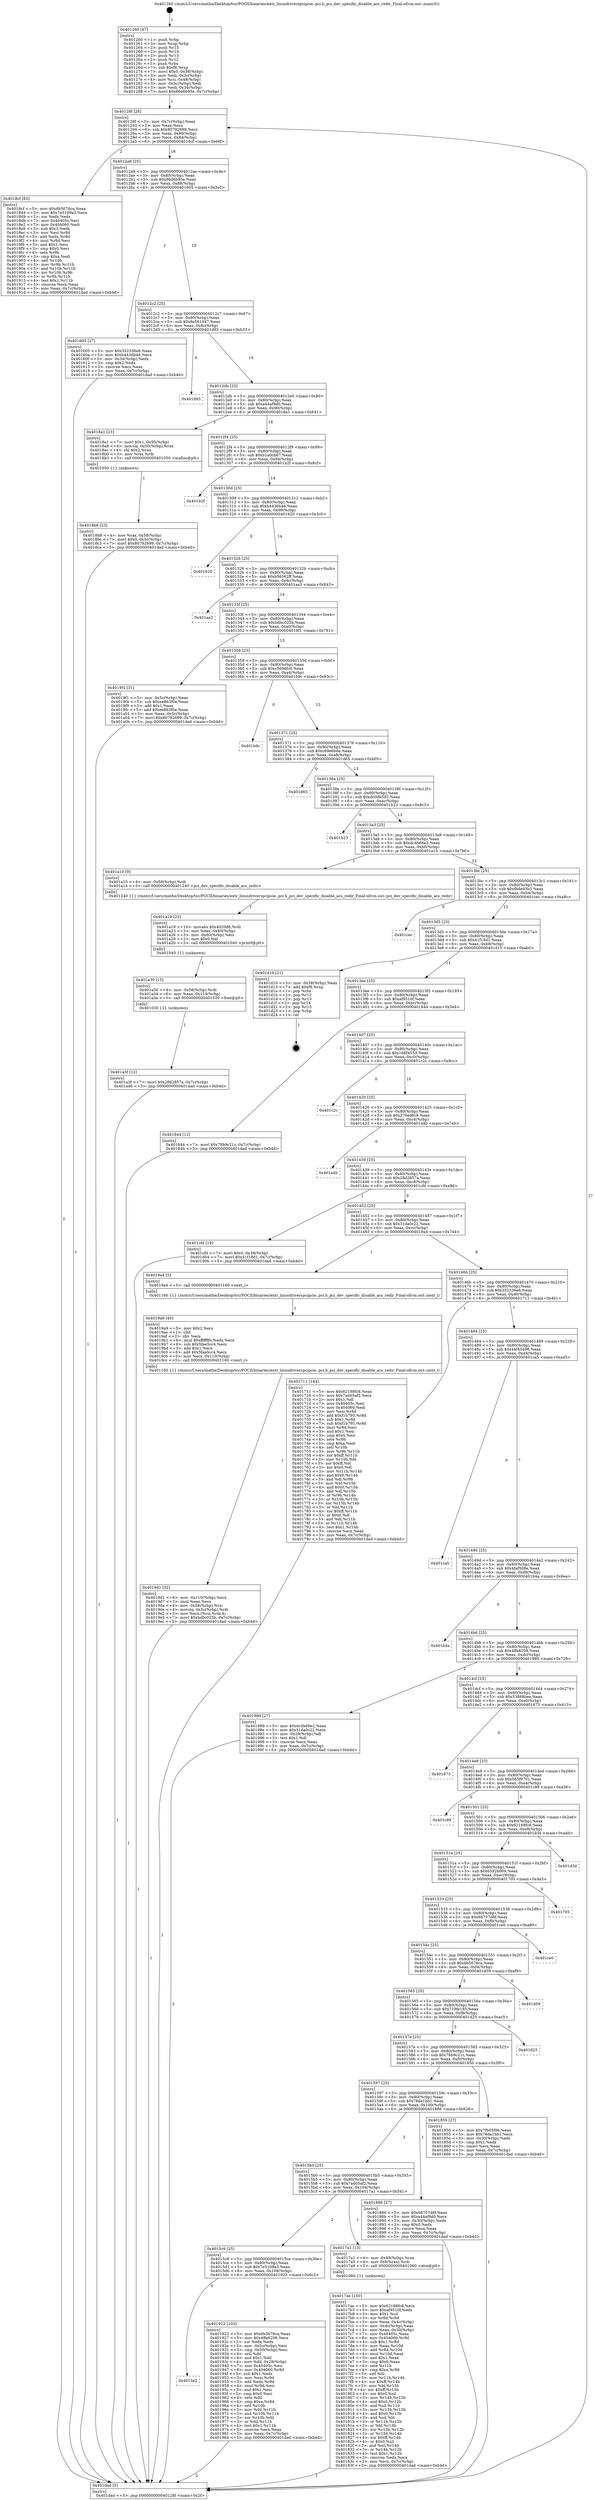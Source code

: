 digraph "0x401260" {
  label = "0x401260 (/mnt/c/Users/mathe/Desktop/tcc/POCII/binaries/extr_linuxdriverspcipcie..pci.h_pci_dev_specific_disable_acs_redir_Final-ollvm.out::main(0))"
  labelloc = "t"
  node[shape=record]

  Entry [label="",width=0.3,height=0.3,shape=circle,fillcolor=black,style=filled]
  "0x40128f" [label="{
     0x40128f [26]\l
     | [instrs]\l
     &nbsp;&nbsp;0x40128f \<+3\>: mov -0x7c(%rbp),%eax\l
     &nbsp;&nbsp;0x401292 \<+2\>: mov %eax,%ecx\l
     &nbsp;&nbsp;0x401294 \<+6\>: sub $0x80792699,%ecx\l
     &nbsp;&nbsp;0x40129a \<+3\>: mov %eax,-0x80(%rbp)\l
     &nbsp;&nbsp;0x40129d \<+6\>: mov %ecx,-0x84(%rbp)\l
     &nbsp;&nbsp;0x4012a3 \<+6\>: je 00000000004018cf \<main+0x66f\>\l
  }"]
  "0x4018cf" [label="{
     0x4018cf [83]\l
     | [instrs]\l
     &nbsp;&nbsp;0x4018cf \<+5\>: mov $0x6b5676ca,%eax\l
     &nbsp;&nbsp;0x4018d4 \<+5\>: mov $0x7e5109a3,%ecx\l
     &nbsp;&nbsp;0x4018d9 \<+2\>: xor %edx,%edx\l
     &nbsp;&nbsp;0x4018db \<+7\>: mov 0x40405c,%esi\l
     &nbsp;&nbsp;0x4018e2 \<+7\>: mov 0x404060,%edi\l
     &nbsp;&nbsp;0x4018e9 \<+3\>: sub $0x1,%edx\l
     &nbsp;&nbsp;0x4018ec \<+3\>: mov %esi,%r8d\l
     &nbsp;&nbsp;0x4018ef \<+3\>: add %edx,%r8d\l
     &nbsp;&nbsp;0x4018f2 \<+4\>: imul %r8d,%esi\l
     &nbsp;&nbsp;0x4018f6 \<+3\>: and $0x1,%esi\l
     &nbsp;&nbsp;0x4018f9 \<+3\>: cmp $0x0,%esi\l
     &nbsp;&nbsp;0x4018fc \<+4\>: sete %r9b\l
     &nbsp;&nbsp;0x401900 \<+3\>: cmp $0xa,%edi\l
     &nbsp;&nbsp;0x401903 \<+4\>: setl %r10b\l
     &nbsp;&nbsp;0x401907 \<+3\>: mov %r9b,%r11b\l
     &nbsp;&nbsp;0x40190a \<+3\>: and %r10b,%r11b\l
     &nbsp;&nbsp;0x40190d \<+3\>: xor %r10b,%r9b\l
     &nbsp;&nbsp;0x401910 \<+3\>: or %r9b,%r11b\l
     &nbsp;&nbsp;0x401913 \<+4\>: test $0x1,%r11b\l
     &nbsp;&nbsp;0x401917 \<+3\>: cmovne %ecx,%eax\l
     &nbsp;&nbsp;0x40191a \<+3\>: mov %eax,-0x7c(%rbp)\l
     &nbsp;&nbsp;0x40191d \<+5\>: jmp 0000000000401dad \<main+0xb4d\>\l
  }"]
  "0x4012a9" [label="{
     0x4012a9 [25]\l
     | [instrs]\l
     &nbsp;&nbsp;0x4012a9 \<+5\>: jmp 00000000004012ae \<main+0x4e\>\l
     &nbsp;&nbsp;0x4012ae \<+3\>: mov -0x80(%rbp),%eax\l
     &nbsp;&nbsp;0x4012b1 \<+5\>: sub $0x86d6b95e,%eax\l
     &nbsp;&nbsp;0x4012b6 \<+6\>: mov %eax,-0x88(%rbp)\l
     &nbsp;&nbsp;0x4012bc \<+6\>: je 0000000000401605 \<main+0x3a5\>\l
  }"]
  Exit [label="",width=0.3,height=0.3,shape=circle,fillcolor=black,style=filled,peripheries=2]
  "0x401605" [label="{
     0x401605 [27]\l
     | [instrs]\l
     &nbsp;&nbsp;0x401605 \<+5\>: mov $0x352336e8,%eax\l
     &nbsp;&nbsp;0x40160a \<+5\>: mov $0xb4436b46,%ecx\l
     &nbsp;&nbsp;0x40160f \<+3\>: mov -0x34(%rbp),%edx\l
     &nbsp;&nbsp;0x401612 \<+3\>: cmp $0x2,%edx\l
     &nbsp;&nbsp;0x401615 \<+3\>: cmovne %ecx,%eax\l
     &nbsp;&nbsp;0x401618 \<+3\>: mov %eax,-0x7c(%rbp)\l
     &nbsp;&nbsp;0x40161b \<+5\>: jmp 0000000000401dad \<main+0xb4d\>\l
  }"]
  "0x4012c2" [label="{
     0x4012c2 [25]\l
     | [instrs]\l
     &nbsp;&nbsp;0x4012c2 \<+5\>: jmp 00000000004012c7 \<main+0x67\>\l
     &nbsp;&nbsp;0x4012c7 \<+3\>: mov -0x80(%rbp),%eax\l
     &nbsp;&nbsp;0x4012ca \<+5\>: sub $0x9a561047,%eax\l
     &nbsp;&nbsp;0x4012cf \<+6\>: mov %eax,-0x8c(%rbp)\l
     &nbsp;&nbsp;0x4012d5 \<+6\>: je 0000000000401d93 \<main+0xb33\>\l
  }"]
  "0x401dad" [label="{
     0x401dad [5]\l
     | [instrs]\l
     &nbsp;&nbsp;0x401dad \<+5\>: jmp 000000000040128f \<main+0x2f\>\l
  }"]
  "0x401260" [label="{
     0x401260 [47]\l
     | [instrs]\l
     &nbsp;&nbsp;0x401260 \<+1\>: push %rbp\l
     &nbsp;&nbsp;0x401261 \<+3\>: mov %rsp,%rbp\l
     &nbsp;&nbsp;0x401264 \<+2\>: push %r15\l
     &nbsp;&nbsp;0x401266 \<+2\>: push %r14\l
     &nbsp;&nbsp;0x401268 \<+2\>: push %r13\l
     &nbsp;&nbsp;0x40126a \<+2\>: push %r12\l
     &nbsp;&nbsp;0x40126c \<+1\>: push %rbx\l
     &nbsp;&nbsp;0x40126d \<+7\>: sub $0xf8,%rsp\l
     &nbsp;&nbsp;0x401274 \<+7\>: movl $0x0,-0x38(%rbp)\l
     &nbsp;&nbsp;0x40127b \<+3\>: mov %edi,-0x3c(%rbp)\l
     &nbsp;&nbsp;0x40127e \<+4\>: mov %rsi,-0x48(%rbp)\l
     &nbsp;&nbsp;0x401282 \<+3\>: mov -0x3c(%rbp),%edi\l
     &nbsp;&nbsp;0x401285 \<+3\>: mov %edi,-0x34(%rbp)\l
     &nbsp;&nbsp;0x401288 \<+7\>: movl $0x86d6b95e,-0x7c(%rbp)\l
  }"]
  "0x401a3f" [label="{
     0x401a3f [12]\l
     | [instrs]\l
     &nbsp;&nbsp;0x401a3f \<+7\>: movl $0x28d2857a,-0x7c(%rbp)\l
     &nbsp;&nbsp;0x401a46 \<+5\>: jmp 0000000000401dad \<main+0xb4d\>\l
  }"]
  "0x401d93" [label="{
     0x401d93\l
  }", style=dashed]
  "0x4012db" [label="{
     0x4012db [25]\l
     | [instrs]\l
     &nbsp;&nbsp;0x4012db \<+5\>: jmp 00000000004012e0 \<main+0x80\>\l
     &nbsp;&nbsp;0x4012e0 \<+3\>: mov -0x80(%rbp),%eax\l
     &nbsp;&nbsp;0x4012e3 \<+5\>: sub $0xa44af9d0,%eax\l
     &nbsp;&nbsp;0x4012e8 \<+6\>: mov %eax,-0x90(%rbp)\l
     &nbsp;&nbsp;0x4012ee \<+6\>: je 00000000004018a1 \<main+0x641\>\l
  }"]
  "0x401a30" [label="{
     0x401a30 [15]\l
     | [instrs]\l
     &nbsp;&nbsp;0x401a30 \<+4\>: mov -0x58(%rbp),%rdi\l
     &nbsp;&nbsp;0x401a34 \<+6\>: mov %eax,-0x114(%rbp)\l
     &nbsp;&nbsp;0x401a3a \<+5\>: call 0000000000401030 \<free@plt\>\l
     | [calls]\l
     &nbsp;&nbsp;0x401030 \{1\} (unknown)\l
  }"]
  "0x4018a1" [label="{
     0x4018a1 [23]\l
     | [instrs]\l
     &nbsp;&nbsp;0x4018a1 \<+7\>: movl $0x1,-0x50(%rbp)\l
     &nbsp;&nbsp;0x4018a8 \<+4\>: movslq -0x50(%rbp),%rax\l
     &nbsp;&nbsp;0x4018ac \<+4\>: shl $0x2,%rax\l
     &nbsp;&nbsp;0x4018b0 \<+3\>: mov %rax,%rdi\l
     &nbsp;&nbsp;0x4018b3 \<+5\>: call 0000000000401050 \<malloc@plt\>\l
     | [calls]\l
     &nbsp;&nbsp;0x401050 \{1\} (unknown)\l
  }"]
  "0x4012f4" [label="{
     0x4012f4 [25]\l
     | [instrs]\l
     &nbsp;&nbsp;0x4012f4 \<+5\>: jmp 00000000004012f9 \<main+0x99\>\l
     &nbsp;&nbsp;0x4012f9 \<+3\>: mov -0x80(%rbp),%eax\l
     &nbsp;&nbsp;0x4012fc \<+5\>: sub $0xb1a0cb67,%eax\l
     &nbsp;&nbsp;0x401301 \<+6\>: mov %eax,-0x94(%rbp)\l
     &nbsp;&nbsp;0x401307 \<+6\>: je 0000000000401b2f \<main+0x8cf\>\l
  }"]
  "0x401a19" [label="{
     0x401a19 [23]\l
     | [instrs]\l
     &nbsp;&nbsp;0x401a19 \<+10\>: movabs $0x4020d6,%rdi\l
     &nbsp;&nbsp;0x401a23 \<+3\>: mov %eax,-0x60(%rbp)\l
     &nbsp;&nbsp;0x401a26 \<+3\>: mov -0x60(%rbp),%esi\l
     &nbsp;&nbsp;0x401a29 \<+2\>: mov $0x0,%al\l
     &nbsp;&nbsp;0x401a2b \<+5\>: call 0000000000401040 \<printf@plt\>\l
     | [calls]\l
     &nbsp;&nbsp;0x401040 \{1\} (unknown)\l
  }"]
  "0x401b2f" [label="{
     0x401b2f\l
  }", style=dashed]
  "0x40130d" [label="{
     0x40130d [25]\l
     | [instrs]\l
     &nbsp;&nbsp;0x40130d \<+5\>: jmp 0000000000401312 \<main+0xb2\>\l
     &nbsp;&nbsp;0x401312 \<+3\>: mov -0x80(%rbp),%eax\l
     &nbsp;&nbsp;0x401315 \<+5\>: sub $0xb4436b46,%eax\l
     &nbsp;&nbsp;0x40131a \<+6\>: mov %eax,-0x98(%rbp)\l
     &nbsp;&nbsp;0x401320 \<+6\>: je 0000000000401620 \<main+0x3c0\>\l
  }"]
  "0x4019d1" [label="{
     0x4019d1 [32]\l
     | [instrs]\l
     &nbsp;&nbsp;0x4019d1 \<+6\>: mov -0x110(%rbp),%ecx\l
     &nbsp;&nbsp;0x4019d7 \<+3\>: imul %eax,%ecx\l
     &nbsp;&nbsp;0x4019da \<+4\>: mov -0x58(%rbp),%rsi\l
     &nbsp;&nbsp;0x4019de \<+4\>: movslq -0x5c(%rbp),%rdi\l
     &nbsp;&nbsp;0x4019e2 \<+3\>: mov %ecx,(%rsi,%rdi,4)\l
     &nbsp;&nbsp;0x4019e5 \<+7\>: movl $0xbdbc025b,-0x7c(%rbp)\l
     &nbsp;&nbsp;0x4019ec \<+5\>: jmp 0000000000401dad \<main+0xb4d\>\l
  }"]
  "0x401620" [label="{
     0x401620\l
  }", style=dashed]
  "0x401326" [label="{
     0x401326 [25]\l
     | [instrs]\l
     &nbsp;&nbsp;0x401326 \<+5\>: jmp 000000000040132b \<main+0xcb\>\l
     &nbsp;&nbsp;0x40132b \<+3\>: mov -0x80(%rbp),%eax\l
     &nbsp;&nbsp;0x40132e \<+5\>: sub $0xb56562ff,%eax\l
     &nbsp;&nbsp;0x401333 \<+6\>: mov %eax,-0x9c(%rbp)\l
     &nbsp;&nbsp;0x401339 \<+6\>: je 0000000000401aa3 \<main+0x843\>\l
  }"]
  "0x4019a9" [label="{
     0x4019a9 [40]\l
     | [instrs]\l
     &nbsp;&nbsp;0x4019a9 \<+5\>: mov $0x2,%ecx\l
     &nbsp;&nbsp;0x4019ae \<+1\>: cltd\l
     &nbsp;&nbsp;0x4019af \<+2\>: idiv %ecx\l
     &nbsp;&nbsp;0x4019b1 \<+6\>: imul $0xfffffffe,%edx,%ecx\l
     &nbsp;&nbsp;0x4019b7 \<+6\>: sub $0x5fae5cc4,%ecx\l
     &nbsp;&nbsp;0x4019bd \<+3\>: add $0x1,%ecx\l
     &nbsp;&nbsp;0x4019c0 \<+6\>: add $0x5fae5cc4,%ecx\l
     &nbsp;&nbsp;0x4019c6 \<+6\>: mov %ecx,-0x110(%rbp)\l
     &nbsp;&nbsp;0x4019cc \<+5\>: call 0000000000401160 \<next_i\>\l
     | [calls]\l
     &nbsp;&nbsp;0x401160 \{1\} (/mnt/c/Users/mathe/Desktop/tcc/POCII/binaries/extr_linuxdriverspcipcie..pci.h_pci_dev_specific_disable_acs_redir_Final-ollvm.out::next_i)\l
  }"]
  "0x401aa3" [label="{
     0x401aa3\l
  }", style=dashed]
  "0x40133f" [label="{
     0x40133f [25]\l
     | [instrs]\l
     &nbsp;&nbsp;0x40133f \<+5\>: jmp 0000000000401344 \<main+0xe4\>\l
     &nbsp;&nbsp;0x401344 \<+3\>: mov -0x80(%rbp),%eax\l
     &nbsp;&nbsp;0x401347 \<+5\>: sub $0xbdbc025b,%eax\l
     &nbsp;&nbsp;0x40134c \<+6\>: mov %eax,-0xa0(%rbp)\l
     &nbsp;&nbsp;0x401352 \<+6\>: je 00000000004019f1 \<main+0x791\>\l
  }"]
  "0x4015e2" [label="{
     0x4015e2\l
  }", style=dashed]
  "0x4019f1" [label="{
     0x4019f1 [31]\l
     | [instrs]\l
     &nbsp;&nbsp;0x4019f1 \<+3\>: mov -0x5c(%rbp),%eax\l
     &nbsp;&nbsp;0x4019f4 \<+5\>: sub $0xee863f0e,%eax\l
     &nbsp;&nbsp;0x4019f9 \<+3\>: add $0x1,%eax\l
     &nbsp;&nbsp;0x4019fc \<+5\>: add $0xee863f0e,%eax\l
     &nbsp;&nbsp;0x401a01 \<+3\>: mov %eax,-0x5c(%rbp)\l
     &nbsp;&nbsp;0x401a04 \<+7\>: movl $0x80792699,-0x7c(%rbp)\l
     &nbsp;&nbsp;0x401a0b \<+5\>: jmp 0000000000401dad \<main+0xb4d\>\l
  }"]
  "0x401358" [label="{
     0x401358 [25]\l
     | [instrs]\l
     &nbsp;&nbsp;0x401358 \<+5\>: jmp 000000000040135d \<main+0xfd\>\l
     &nbsp;&nbsp;0x40135d \<+3\>: mov -0x80(%rbp),%eax\l
     &nbsp;&nbsp;0x401360 \<+5\>: sub $0xc5698fc0,%eax\l
     &nbsp;&nbsp;0x401365 \<+6\>: mov %eax,-0xa4(%rbp)\l
     &nbsp;&nbsp;0x40136b \<+6\>: je 0000000000401b9c \<main+0x93c\>\l
  }"]
  "0x401922" [label="{
     0x401922 [103]\l
     | [instrs]\l
     &nbsp;&nbsp;0x401922 \<+5\>: mov $0x6b5676ca,%eax\l
     &nbsp;&nbsp;0x401927 \<+5\>: mov $0x4ffa6208,%ecx\l
     &nbsp;&nbsp;0x40192c \<+2\>: xor %edx,%edx\l
     &nbsp;&nbsp;0x40192e \<+3\>: mov -0x5c(%rbp),%esi\l
     &nbsp;&nbsp;0x401931 \<+3\>: cmp -0x50(%rbp),%esi\l
     &nbsp;&nbsp;0x401934 \<+4\>: setl %dil\l
     &nbsp;&nbsp;0x401938 \<+4\>: and $0x1,%dil\l
     &nbsp;&nbsp;0x40193c \<+4\>: mov %dil,-0x29(%rbp)\l
     &nbsp;&nbsp;0x401940 \<+7\>: mov 0x40405c,%esi\l
     &nbsp;&nbsp;0x401947 \<+8\>: mov 0x404060,%r8d\l
     &nbsp;&nbsp;0x40194f \<+3\>: sub $0x1,%edx\l
     &nbsp;&nbsp;0x401952 \<+3\>: mov %esi,%r9d\l
     &nbsp;&nbsp;0x401955 \<+3\>: add %edx,%r9d\l
     &nbsp;&nbsp;0x401958 \<+4\>: imul %r9d,%esi\l
     &nbsp;&nbsp;0x40195c \<+3\>: and $0x1,%esi\l
     &nbsp;&nbsp;0x40195f \<+3\>: cmp $0x0,%esi\l
     &nbsp;&nbsp;0x401962 \<+4\>: sete %dil\l
     &nbsp;&nbsp;0x401966 \<+4\>: cmp $0xa,%r8d\l
     &nbsp;&nbsp;0x40196a \<+4\>: setl %r10b\l
     &nbsp;&nbsp;0x40196e \<+3\>: mov %dil,%r11b\l
     &nbsp;&nbsp;0x401971 \<+3\>: and %r10b,%r11b\l
     &nbsp;&nbsp;0x401974 \<+3\>: xor %r10b,%dil\l
     &nbsp;&nbsp;0x401977 \<+3\>: or %dil,%r11b\l
     &nbsp;&nbsp;0x40197a \<+4\>: test $0x1,%r11b\l
     &nbsp;&nbsp;0x40197e \<+3\>: cmovne %ecx,%eax\l
     &nbsp;&nbsp;0x401981 \<+3\>: mov %eax,-0x7c(%rbp)\l
     &nbsp;&nbsp;0x401984 \<+5\>: jmp 0000000000401dad \<main+0xb4d\>\l
  }"]
  "0x401b9c" [label="{
     0x401b9c\l
  }", style=dashed]
  "0x401371" [label="{
     0x401371 [25]\l
     | [instrs]\l
     &nbsp;&nbsp;0x401371 \<+5\>: jmp 0000000000401376 \<main+0x116\>\l
     &nbsp;&nbsp;0x401376 \<+3\>: mov -0x80(%rbp),%eax\l
     &nbsp;&nbsp;0x401379 \<+5\>: sub $0xc69e6bde,%eax\l
     &nbsp;&nbsp;0x40137e \<+6\>: mov %eax,-0xa8(%rbp)\l
     &nbsp;&nbsp;0x401384 \<+6\>: je 0000000000401d65 \<main+0xb05\>\l
  }"]
  "0x4018b8" [label="{
     0x4018b8 [23]\l
     | [instrs]\l
     &nbsp;&nbsp;0x4018b8 \<+4\>: mov %rax,-0x58(%rbp)\l
     &nbsp;&nbsp;0x4018bc \<+7\>: movl $0x0,-0x5c(%rbp)\l
     &nbsp;&nbsp;0x4018c3 \<+7\>: movl $0x80792699,-0x7c(%rbp)\l
     &nbsp;&nbsp;0x4018ca \<+5\>: jmp 0000000000401dad \<main+0xb4d\>\l
  }"]
  "0x401d65" [label="{
     0x401d65\l
  }", style=dashed]
  "0x40138a" [label="{
     0x40138a [25]\l
     | [instrs]\l
     &nbsp;&nbsp;0x40138a \<+5\>: jmp 000000000040138f \<main+0x12f\>\l
     &nbsp;&nbsp;0x40138f \<+3\>: mov -0x80(%rbp),%eax\l
     &nbsp;&nbsp;0x401392 \<+5\>: sub $0xdc0db582,%eax\l
     &nbsp;&nbsp;0x401397 \<+6\>: mov %eax,-0xac(%rbp)\l
     &nbsp;&nbsp;0x40139d \<+6\>: je 0000000000401b23 \<main+0x8c3\>\l
  }"]
  "0x4017ae" [label="{
     0x4017ae [150]\l
     | [instrs]\l
     &nbsp;&nbsp;0x4017ae \<+5\>: mov $0x62188fc8,%ecx\l
     &nbsp;&nbsp;0x4017b3 \<+5\>: mov $0xaf9510f,%edx\l
     &nbsp;&nbsp;0x4017b8 \<+3\>: mov $0x1,%sil\l
     &nbsp;&nbsp;0x4017bb \<+3\>: xor %r8d,%r8d\l
     &nbsp;&nbsp;0x4017be \<+3\>: mov %eax,-0x4c(%rbp)\l
     &nbsp;&nbsp;0x4017c1 \<+3\>: mov -0x4c(%rbp),%eax\l
     &nbsp;&nbsp;0x4017c4 \<+3\>: mov %eax,-0x30(%rbp)\l
     &nbsp;&nbsp;0x4017c7 \<+7\>: mov 0x40405c,%eax\l
     &nbsp;&nbsp;0x4017ce \<+8\>: mov 0x404060,%r9d\l
     &nbsp;&nbsp;0x4017d6 \<+4\>: sub $0x1,%r8d\l
     &nbsp;&nbsp;0x4017da \<+3\>: mov %eax,%r10d\l
     &nbsp;&nbsp;0x4017dd \<+3\>: add %r8d,%r10d\l
     &nbsp;&nbsp;0x4017e0 \<+4\>: imul %r10d,%eax\l
     &nbsp;&nbsp;0x4017e4 \<+3\>: and $0x1,%eax\l
     &nbsp;&nbsp;0x4017e7 \<+3\>: cmp $0x0,%eax\l
     &nbsp;&nbsp;0x4017ea \<+4\>: sete %r11b\l
     &nbsp;&nbsp;0x4017ee \<+4\>: cmp $0xa,%r9d\l
     &nbsp;&nbsp;0x4017f2 \<+3\>: setl %bl\l
     &nbsp;&nbsp;0x4017f5 \<+3\>: mov %r11b,%r14b\l
     &nbsp;&nbsp;0x4017f8 \<+4\>: xor $0xff,%r14b\l
     &nbsp;&nbsp;0x4017fc \<+3\>: mov %bl,%r15b\l
     &nbsp;&nbsp;0x4017ff \<+4\>: xor $0xff,%r15b\l
     &nbsp;&nbsp;0x401803 \<+4\>: xor $0x0,%sil\l
     &nbsp;&nbsp;0x401807 \<+3\>: mov %r14b,%r12b\l
     &nbsp;&nbsp;0x40180a \<+4\>: and $0x0,%r12b\l
     &nbsp;&nbsp;0x40180e \<+3\>: and %sil,%r11b\l
     &nbsp;&nbsp;0x401811 \<+3\>: mov %r15b,%r13b\l
     &nbsp;&nbsp;0x401814 \<+4\>: and $0x0,%r13b\l
     &nbsp;&nbsp;0x401818 \<+3\>: and %sil,%bl\l
     &nbsp;&nbsp;0x40181b \<+3\>: or %r11b,%r12b\l
     &nbsp;&nbsp;0x40181e \<+3\>: or %bl,%r13b\l
     &nbsp;&nbsp;0x401821 \<+3\>: xor %r13b,%r12b\l
     &nbsp;&nbsp;0x401824 \<+3\>: or %r15b,%r14b\l
     &nbsp;&nbsp;0x401827 \<+4\>: xor $0xff,%r14b\l
     &nbsp;&nbsp;0x40182b \<+4\>: or $0x0,%sil\l
     &nbsp;&nbsp;0x40182f \<+3\>: and %sil,%r14b\l
     &nbsp;&nbsp;0x401832 \<+3\>: or %r14b,%r12b\l
     &nbsp;&nbsp;0x401835 \<+4\>: test $0x1,%r12b\l
     &nbsp;&nbsp;0x401839 \<+3\>: cmovne %edx,%ecx\l
     &nbsp;&nbsp;0x40183c \<+3\>: mov %ecx,-0x7c(%rbp)\l
     &nbsp;&nbsp;0x40183f \<+5\>: jmp 0000000000401dad \<main+0xb4d\>\l
  }"]
  "0x401b23" [label="{
     0x401b23\l
  }", style=dashed]
  "0x4013a3" [label="{
     0x4013a3 [25]\l
     | [instrs]\l
     &nbsp;&nbsp;0x4013a3 \<+5\>: jmp 00000000004013a8 \<main+0x148\>\l
     &nbsp;&nbsp;0x4013a8 \<+3\>: mov -0x80(%rbp),%eax\l
     &nbsp;&nbsp;0x4013ab \<+5\>: sub $0xdc4b66e2,%eax\l
     &nbsp;&nbsp;0x4013b0 \<+6\>: mov %eax,-0xb0(%rbp)\l
     &nbsp;&nbsp;0x4013b6 \<+6\>: je 0000000000401a10 \<main+0x7b0\>\l
  }"]
  "0x4015c9" [label="{
     0x4015c9 [25]\l
     | [instrs]\l
     &nbsp;&nbsp;0x4015c9 \<+5\>: jmp 00000000004015ce \<main+0x36e\>\l
     &nbsp;&nbsp;0x4015ce \<+3\>: mov -0x80(%rbp),%eax\l
     &nbsp;&nbsp;0x4015d1 \<+5\>: sub $0x7e5109a3,%eax\l
     &nbsp;&nbsp;0x4015d6 \<+6\>: mov %eax,-0x108(%rbp)\l
     &nbsp;&nbsp;0x4015dc \<+6\>: je 0000000000401922 \<main+0x6c2\>\l
  }"]
  "0x401a10" [label="{
     0x401a10 [9]\l
     | [instrs]\l
     &nbsp;&nbsp;0x401a10 \<+4\>: mov -0x58(%rbp),%rdi\l
     &nbsp;&nbsp;0x401a14 \<+5\>: call 0000000000401240 \<pci_dev_specific_disable_acs_redir\>\l
     | [calls]\l
     &nbsp;&nbsp;0x401240 \{1\} (/mnt/c/Users/mathe/Desktop/tcc/POCII/binaries/extr_linuxdriverspcipcie..pci.h_pci_dev_specific_disable_acs_redir_Final-ollvm.out::pci_dev_specific_disable_acs_redir)\l
  }"]
  "0x4013bc" [label="{
     0x4013bc [25]\l
     | [instrs]\l
     &nbsp;&nbsp;0x4013bc \<+5\>: jmp 00000000004013c1 \<main+0x161\>\l
     &nbsp;&nbsp;0x4013c1 \<+3\>: mov -0x80(%rbp),%eax\l
     &nbsp;&nbsp;0x4013c4 \<+5\>: sub $0xfbde93b3,%eax\l
     &nbsp;&nbsp;0x4013c9 \<+6\>: mov %eax,-0xb4(%rbp)\l
     &nbsp;&nbsp;0x4013cf \<+6\>: je 0000000000401cec \<main+0xa8c\>\l
  }"]
  "0x4017a1" [label="{
     0x4017a1 [13]\l
     | [instrs]\l
     &nbsp;&nbsp;0x4017a1 \<+4\>: mov -0x48(%rbp),%rax\l
     &nbsp;&nbsp;0x4017a5 \<+4\>: mov 0x8(%rax),%rdi\l
     &nbsp;&nbsp;0x4017a9 \<+5\>: call 0000000000401060 \<atoi@plt\>\l
     | [calls]\l
     &nbsp;&nbsp;0x401060 \{1\} (unknown)\l
  }"]
  "0x401cec" [label="{
     0x401cec\l
  }", style=dashed]
  "0x4013d5" [label="{
     0x4013d5 [25]\l
     | [instrs]\l
     &nbsp;&nbsp;0x4013d5 \<+5\>: jmp 00000000004013da \<main+0x17a\>\l
     &nbsp;&nbsp;0x4013da \<+3\>: mov -0x80(%rbp),%eax\l
     &nbsp;&nbsp;0x4013dd \<+5\>: sub $0x41f18d1,%eax\l
     &nbsp;&nbsp;0x4013e2 \<+6\>: mov %eax,-0xb8(%rbp)\l
     &nbsp;&nbsp;0x4013e8 \<+6\>: je 0000000000401d10 \<main+0xab0\>\l
  }"]
  "0x4015b0" [label="{
     0x4015b0 [25]\l
     | [instrs]\l
     &nbsp;&nbsp;0x4015b0 \<+5\>: jmp 00000000004015b5 \<main+0x355\>\l
     &nbsp;&nbsp;0x4015b5 \<+3\>: mov -0x80(%rbp),%eax\l
     &nbsp;&nbsp;0x4015b8 \<+5\>: sub $0x7ad05af2,%eax\l
     &nbsp;&nbsp;0x4015bd \<+6\>: mov %eax,-0x104(%rbp)\l
     &nbsp;&nbsp;0x4015c3 \<+6\>: je 00000000004017a1 \<main+0x541\>\l
  }"]
  "0x401d10" [label="{
     0x401d10 [21]\l
     | [instrs]\l
     &nbsp;&nbsp;0x401d10 \<+3\>: mov -0x38(%rbp),%eax\l
     &nbsp;&nbsp;0x401d13 \<+7\>: add $0xf8,%rsp\l
     &nbsp;&nbsp;0x401d1a \<+1\>: pop %rbx\l
     &nbsp;&nbsp;0x401d1b \<+2\>: pop %r12\l
     &nbsp;&nbsp;0x401d1d \<+2\>: pop %r13\l
     &nbsp;&nbsp;0x401d1f \<+2\>: pop %r14\l
     &nbsp;&nbsp;0x401d21 \<+2\>: pop %r15\l
     &nbsp;&nbsp;0x401d23 \<+1\>: pop %rbp\l
     &nbsp;&nbsp;0x401d24 \<+1\>: ret\l
  }"]
  "0x4013ee" [label="{
     0x4013ee [25]\l
     | [instrs]\l
     &nbsp;&nbsp;0x4013ee \<+5\>: jmp 00000000004013f3 \<main+0x193\>\l
     &nbsp;&nbsp;0x4013f3 \<+3\>: mov -0x80(%rbp),%eax\l
     &nbsp;&nbsp;0x4013f6 \<+5\>: sub $0xaf9510f,%eax\l
     &nbsp;&nbsp;0x4013fb \<+6\>: mov %eax,-0xbc(%rbp)\l
     &nbsp;&nbsp;0x401401 \<+6\>: je 0000000000401844 \<main+0x5e4\>\l
  }"]
  "0x401886" [label="{
     0x401886 [27]\l
     | [instrs]\l
     &nbsp;&nbsp;0x401886 \<+5\>: mov $0x68707d8f,%eax\l
     &nbsp;&nbsp;0x40188b \<+5\>: mov $0xa44af9d0,%ecx\l
     &nbsp;&nbsp;0x401890 \<+3\>: mov -0x30(%rbp),%edx\l
     &nbsp;&nbsp;0x401893 \<+3\>: cmp $0x0,%edx\l
     &nbsp;&nbsp;0x401896 \<+3\>: cmove %ecx,%eax\l
     &nbsp;&nbsp;0x401899 \<+3\>: mov %eax,-0x7c(%rbp)\l
     &nbsp;&nbsp;0x40189c \<+5\>: jmp 0000000000401dad \<main+0xb4d\>\l
  }"]
  "0x401844" [label="{
     0x401844 [12]\l
     | [instrs]\l
     &nbsp;&nbsp;0x401844 \<+7\>: movl $0x78b9c21c,-0x7c(%rbp)\l
     &nbsp;&nbsp;0x40184b \<+5\>: jmp 0000000000401dad \<main+0xb4d\>\l
  }"]
  "0x401407" [label="{
     0x401407 [25]\l
     | [instrs]\l
     &nbsp;&nbsp;0x401407 \<+5\>: jmp 000000000040140c \<main+0x1ac\>\l
     &nbsp;&nbsp;0x40140c \<+3\>: mov -0x80(%rbp),%eax\l
     &nbsp;&nbsp;0x40140f \<+5\>: sub $0x166f4553,%eax\l
     &nbsp;&nbsp;0x401414 \<+6\>: mov %eax,-0xc0(%rbp)\l
     &nbsp;&nbsp;0x40141a \<+6\>: je 0000000000401c2c \<main+0x9cc\>\l
  }"]
  "0x401597" [label="{
     0x401597 [25]\l
     | [instrs]\l
     &nbsp;&nbsp;0x401597 \<+5\>: jmp 000000000040159c \<main+0x33c\>\l
     &nbsp;&nbsp;0x40159c \<+3\>: mov -0x80(%rbp),%eax\l
     &nbsp;&nbsp;0x40159f \<+5\>: sub $0x78da1bb1,%eax\l
     &nbsp;&nbsp;0x4015a4 \<+6\>: mov %eax,-0x100(%rbp)\l
     &nbsp;&nbsp;0x4015aa \<+6\>: je 0000000000401886 \<main+0x626\>\l
  }"]
  "0x401c2c" [label="{
     0x401c2c\l
  }", style=dashed]
  "0x401420" [label="{
     0x401420 [25]\l
     | [instrs]\l
     &nbsp;&nbsp;0x401420 \<+5\>: jmp 0000000000401425 \<main+0x1c5\>\l
     &nbsp;&nbsp;0x401425 \<+3\>: mov -0x80(%rbp),%eax\l
     &nbsp;&nbsp;0x401428 \<+5\>: sub $0x276ed6c9,%eax\l
     &nbsp;&nbsp;0x40142d \<+6\>: mov %eax,-0xc4(%rbp)\l
     &nbsp;&nbsp;0x401433 \<+6\>: je 0000000000401a4b \<main+0x7eb\>\l
  }"]
  "0x401850" [label="{
     0x401850 [27]\l
     | [instrs]\l
     &nbsp;&nbsp;0x401850 \<+5\>: mov $0x7fb05f96,%eax\l
     &nbsp;&nbsp;0x401855 \<+5\>: mov $0x78da1bb1,%ecx\l
     &nbsp;&nbsp;0x40185a \<+3\>: mov -0x30(%rbp),%edx\l
     &nbsp;&nbsp;0x40185d \<+3\>: cmp $0x1,%edx\l
     &nbsp;&nbsp;0x401860 \<+3\>: cmovl %ecx,%eax\l
     &nbsp;&nbsp;0x401863 \<+3\>: mov %eax,-0x7c(%rbp)\l
     &nbsp;&nbsp;0x401866 \<+5\>: jmp 0000000000401dad \<main+0xb4d\>\l
  }"]
  "0x401a4b" [label="{
     0x401a4b\l
  }", style=dashed]
  "0x401439" [label="{
     0x401439 [25]\l
     | [instrs]\l
     &nbsp;&nbsp;0x401439 \<+5\>: jmp 000000000040143e \<main+0x1de\>\l
     &nbsp;&nbsp;0x40143e \<+3\>: mov -0x80(%rbp),%eax\l
     &nbsp;&nbsp;0x401441 \<+5\>: sub $0x28d2857a,%eax\l
     &nbsp;&nbsp;0x401446 \<+6\>: mov %eax,-0xc8(%rbp)\l
     &nbsp;&nbsp;0x40144c \<+6\>: je 0000000000401cfd \<main+0xa9d\>\l
  }"]
  "0x40157e" [label="{
     0x40157e [25]\l
     | [instrs]\l
     &nbsp;&nbsp;0x40157e \<+5\>: jmp 0000000000401583 \<main+0x323\>\l
     &nbsp;&nbsp;0x401583 \<+3\>: mov -0x80(%rbp),%eax\l
     &nbsp;&nbsp;0x401586 \<+5\>: sub $0x78b9c21c,%eax\l
     &nbsp;&nbsp;0x40158b \<+6\>: mov %eax,-0xfc(%rbp)\l
     &nbsp;&nbsp;0x401591 \<+6\>: je 0000000000401850 \<main+0x5f0\>\l
  }"]
  "0x401cfd" [label="{
     0x401cfd [19]\l
     | [instrs]\l
     &nbsp;&nbsp;0x401cfd \<+7\>: movl $0x0,-0x38(%rbp)\l
     &nbsp;&nbsp;0x401d04 \<+7\>: movl $0x41f18d1,-0x7c(%rbp)\l
     &nbsp;&nbsp;0x401d0b \<+5\>: jmp 0000000000401dad \<main+0xb4d\>\l
  }"]
  "0x401452" [label="{
     0x401452 [25]\l
     | [instrs]\l
     &nbsp;&nbsp;0x401452 \<+5\>: jmp 0000000000401457 \<main+0x1f7\>\l
     &nbsp;&nbsp;0x401457 \<+3\>: mov -0x80(%rbp),%eax\l
     &nbsp;&nbsp;0x40145a \<+5\>: sub $0x31da0c22,%eax\l
     &nbsp;&nbsp;0x40145f \<+6\>: mov %eax,-0xcc(%rbp)\l
     &nbsp;&nbsp;0x401465 \<+6\>: je 00000000004019a4 \<main+0x744\>\l
  }"]
  "0x401d25" [label="{
     0x401d25\l
  }", style=dashed]
  "0x4019a4" [label="{
     0x4019a4 [5]\l
     | [instrs]\l
     &nbsp;&nbsp;0x4019a4 \<+5\>: call 0000000000401160 \<next_i\>\l
     | [calls]\l
     &nbsp;&nbsp;0x401160 \{1\} (/mnt/c/Users/mathe/Desktop/tcc/POCII/binaries/extr_linuxdriverspcipcie..pci.h_pci_dev_specific_disable_acs_redir_Final-ollvm.out::next_i)\l
  }"]
  "0x40146b" [label="{
     0x40146b [25]\l
     | [instrs]\l
     &nbsp;&nbsp;0x40146b \<+5\>: jmp 0000000000401470 \<main+0x210\>\l
     &nbsp;&nbsp;0x401470 \<+3\>: mov -0x80(%rbp),%eax\l
     &nbsp;&nbsp;0x401473 \<+5\>: sub $0x352336e8,%eax\l
     &nbsp;&nbsp;0x401478 \<+6\>: mov %eax,-0xd0(%rbp)\l
     &nbsp;&nbsp;0x40147e \<+6\>: je 0000000000401711 \<main+0x4b1\>\l
  }"]
  "0x401565" [label="{
     0x401565 [25]\l
     | [instrs]\l
     &nbsp;&nbsp;0x401565 \<+5\>: jmp 000000000040156a \<main+0x30a\>\l
     &nbsp;&nbsp;0x40156a \<+3\>: mov -0x80(%rbp),%eax\l
     &nbsp;&nbsp;0x40156d \<+5\>: sub $0x719fe185,%eax\l
     &nbsp;&nbsp;0x401572 \<+6\>: mov %eax,-0xf8(%rbp)\l
     &nbsp;&nbsp;0x401578 \<+6\>: je 0000000000401d25 \<main+0xac5\>\l
  }"]
  "0x401711" [label="{
     0x401711 [144]\l
     | [instrs]\l
     &nbsp;&nbsp;0x401711 \<+5\>: mov $0x62188fc8,%eax\l
     &nbsp;&nbsp;0x401716 \<+5\>: mov $0x7ad05af2,%ecx\l
     &nbsp;&nbsp;0x40171b \<+2\>: mov $0x1,%dl\l
     &nbsp;&nbsp;0x40171d \<+7\>: mov 0x40405c,%esi\l
     &nbsp;&nbsp;0x401724 \<+7\>: mov 0x404060,%edi\l
     &nbsp;&nbsp;0x40172b \<+3\>: mov %esi,%r8d\l
     &nbsp;&nbsp;0x40172e \<+7\>: add $0xf1b795,%r8d\l
     &nbsp;&nbsp;0x401735 \<+4\>: sub $0x1,%r8d\l
     &nbsp;&nbsp;0x401739 \<+7\>: sub $0xf1b795,%r8d\l
     &nbsp;&nbsp;0x401740 \<+4\>: imul %r8d,%esi\l
     &nbsp;&nbsp;0x401744 \<+3\>: and $0x1,%esi\l
     &nbsp;&nbsp;0x401747 \<+3\>: cmp $0x0,%esi\l
     &nbsp;&nbsp;0x40174a \<+4\>: sete %r9b\l
     &nbsp;&nbsp;0x40174e \<+3\>: cmp $0xa,%edi\l
     &nbsp;&nbsp;0x401751 \<+4\>: setl %r10b\l
     &nbsp;&nbsp;0x401755 \<+3\>: mov %r9b,%r11b\l
     &nbsp;&nbsp;0x401758 \<+4\>: xor $0xff,%r11b\l
     &nbsp;&nbsp;0x40175c \<+3\>: mov %r10b,%bl\l
     &nbsp;&nbsp;0x40175f \<+3\>: xor $0xff,%bl\l
     &nbsp;&nbsp;0x401762 \<+3\>: xor $0x0,%dl\l
     &nbsp;&nbsp;0x401765 \<+3\>: mov %r11b,%r14b\l
     &nbsp;&nbsp;0x401768 \<+4\>: and $0x0,%r14b\l
     &nbsp;&nbsp;0x40176c \<+3\>: and %dl,%r9b\l
     &nbsp;&nbsp;0x40176f \<+3\>: mov %bl,%r15b\l
     &nbsp;&nbsp;0x401772 \<+4\>: and $0x0,%r15b\l
     &nbsp;&nbsp;0x401776 \<+3\>: and %dl,%r10b\l
     &nbsp;&nbsp;0x401779 \<+3\>: or %r9b,%r14b\l
     &nbsp;&nbsp;0x40177c \<+3\>: or %r10b,%r15b\l
     &nbsp;&nbsp;0x40177f \<+3\>: xor %r15b,%r14b\l
     &nbsp;&nbsp;0x401782 \<+3\>: or %bl,%r11b\l
     &nbsp;&nbsp;0x401785 \<+4\>: xor $0xff,%r11b\l
     &nbsp;&nbsp;0x401789 \<+3\>: or $0x0,%dl\l
     &nbsp;&nbsp;0x40178c \<+3\>: and %dl,%r11b\l
     &nbsp;&nbsp;0x40178f \<+3\>: or %r11b,%r14b\l
     &nbsp;&nbsp;0x401792 \<+4\>: test $0x1,%r14b\l
     &nbsp;&nbsp;0x401796 \<+3\>: cmovne %ecx,%eax\l
     &nbsp;&nbsp;0x401799 \<+3\>: mov %eax,-0x7c(%rbp)\l
     &nbsp;&nbsp;0x40179c \<+5\>: jmp 0000000000401dad \<main+0xb4d\>\l
  }"]
  "0x401484" [label="{
     0x401484 [25]\l
     | [instrs]\l
     &nbsp;&nbsp;0x401484 \<+5\>: jmp 0000000000401489 \<main+0x229\>\l
     &nbsp;&nbsp;0x401489 \<+3\>: mov -0x80(%rbp),%eax\l
     &nbsp;&nbsp;0x40148c \<+5\>: sub $0x44f45496,%eax\l
     &nbsp;&nbsp;0x401491 \<+6\>: mov %eax,-0xd4(%rbp)\l
     &nbsp;&nbsp;0x401497 \<+6\>: je 0000000000401ca5 \<main+0xa45\>\l
  }"]
  "0x401d59" [label="{
     0x401d59\l
  }", style=dashed]
  "0x401ca5" [label="{
     0x401ca5\l
  }", style=dashed]
  "0x40149d" [label="{
     0x40149d [25]\l
     | [instrs]\l
     &nbsp;&nbsp;0x40149d \<+5\>: jmp 00000000004014a2 \<main+0x242\>\l
     &nbsp;&nbsp;0x4014a2 \<+3\>: mov -0x80(%rbp),%eax\l
     &nbsp;&nbsp;0x4014a5 \<+5\>: sub $0x4faf508e,%eax\l
     &nbsp;&nbsp;0x4014aa \<+6\>: mov %eax,-0xd8(%rbp)\l
     &nbsp;&nbsp;0x4014b0 \<+6\>: je 0000000000401b4a \<main+0x8ea\>\l
  }"]
  "0x40154c" [label="{
     0x40154c [25]\l
     | [instrs]\l
     &nbsp;&nbsp;0x40154c \<+5\>: jmp 0000000000401551 \<main+0x2f1\>\l
     &nbsp;&nbsp;0x401551 \<+3\>: mov -0x80(%rbp),%eax\l
     &nbsp;&nbsp;0x401554 \<+5\>: sub $0x6b5676ca,%eax\l
     &nbsp;&nbsp;0x401559 \<+6\>: mov %eax,-0xf4(%rbp)\l
     &nbsp;&nbsp;0x40155f \<+6\>: je 0000000000401d59 \<main+0xaf9\>\l
  }"]
  "0x401b4a" [label="{
     0x401b4a\l
  }", style=dashed]
  "0x4014b6" [label="{
     0x4014b6 [25]\l
     | [instrs]\l
     &nbsp;&nbsp;0x4014b6 \<+5\>: jmp 00000000004014bb \<main+0x25b\>\l
     &nbsp;&nbsp;0x4014bb \<+3\>: mov -0x80(%rbp),%eax\l
     &nbsp;&nbsp;0x4014be \<+5\>: sub $0x4ffa6208,%eax\l
     &nbsp;&nbsp;0x4014c3 \<+6\>: mov %eax,-0xdc(%rbp)\l
     &nbsp;&nbsp;0x4014c9 \<+6\>: je 0000000000401989 \<main+0x729\>\l
  }"]
  "0x401ce0" [label="{
     0x401ce0\l
  }", style=dashed]
  "0x401989" [label="{
     0x401989 [27]\l
     | [instrs]\l
     &nbsp;&nbsp;0x401989 \<+5\>: mov $0xdc4b66e2,%eax\l
     &nbsp;&nbsp;0x40198e \<+5\>: mov $0x31da0c22,%ecx\l
     &nbsp;&nbsp;0x401993 \<+3\>: mov -0x29(%rbp),%dl\l
     &nbsp;&nbsp;0x401996 \<+3\>: test $0x1,%dl\l
     &nbsp;&nbsp;0x401999 \<+3\>: cmovne %ecx,%eax\l
     &nbsp;&nbsp;0x40199c \<+3\>: mov %eax,-0x7c(%rbp)\l
     &nbsp;&nbsp;0x40199f \<+5\>: jmp 0000000000401dad \<main+0xb4d\>\l
  }"]
  "0x4014cf" [label="{
     0x4014cf [25]\l
     | [instrs]\l
     &nbsp;&nbsp;0x4014cf \<+5\>: jmp 00000000004014d4 \<main+0x274\>\l
     &nbsp;&nbsp;0x4014d4 \<+3\>: mov -0x80(%rbp),%eax\l
     &nbsp;&nbsp;0x4014d7 \<+5\>: sub $0x53888bee,%eax\l
     &nbsp;&nbsp;0x4014dc \<+6\>: mov %eax,-0xe0(%rbp)\l
     &nbsp;&nbsp;0x4014e2 \<+6\>: je 0000000000401673 \<main+0x413\>\l
  }"]
  "0x401533" [label="{
     0x401533 [25]\l
     | [instrs]\l
     &nbsp;&nbsp;0x401533 \<+5\>: jmp 0000000000401538 \<main+0x2d8\>\l
     &nbsp;&nbsp;0x401538 \<+3\>: mov -0x80(%rbp),%eax\l
     &nbsp;&nbsp;0x40153b \<+5\>: sub $0x68707d8f,%eax\l
     &nbsp;&nbsp;0x401540 \<+6\>: mov %eax,-0xf0(%rbp)\l
     &nbsp;&nbsp;0x401546 \<+6\>: je 0000000000401ce0 \<main+0xa80\>\l
  }"]
  "0x401673" [label="{
     0x401673\l
  }", style=dashed]
  "0x4014e8" [label="{
     0x4014e8 [25]\l
     | [instrs]\l
     &nbsp;&nbsp;0x4014e8 \<+5\>: jmp 00000000004014ed \<main+0x28d\>\l
     &nbsp;&nbsp;0x4014ed \<+3\>: mov -0x80(%rbp),%eax\l
     &nbsp;&nbsp;0x4014f0 \<+5\>: sub $0x565f9701,%eax\l
     &nbsp;&nbsp;0x4014f5 \<+6\>: mov %eax,-0xe4(%rbp)\l
     &nbsp;&nbsp;0x4014fb \<+6\>: je 0000000000401c99 \<main+0xa39\>\l
  }"]
  "0x401705" [label="{
     0x401705\l
  }", style=dashed]
  "0x401c99" [label="{
     0x401c99\l
  }", style=dashed]
  "0x401501" [label="{
     0x401501 [25]\l
     | [instrs]\l
     &nbsp;&nbsp;0x401501 \<+5\>: jmp 0000000000401506 \<main+0x2a6\>\l
     &nbsp;&nbsp;0x401506 \<+3\>: mov -0x80(%rbp),%eax\l
     &nbsp;&nbsp;0x401509 \<+5\>: sub $0x62188fc8,%eax\l
     &nbsp;&nbsp;0x40150e \<+6\>: mov %eax,-0xe8(%rbp)\l
     &nbsp;&nbsp;0x401514 \<+6\>: je 0000000000401d3d \<main+0xadd\>\l
  }"]
  "0x40151a" [label="{
     0x40151a [25]\l
     | [instrs]\l
     &nbsp;&nbsp;0x40151a \<+5\>: jmp 000000000040151f \<main+0x2bf\>\l
     &nbsp;&nbsp;0x40151f \<+3\>: mov -0x80(%rbp),%eax\l
     &nbsp;&nbsp;0x401522 \<+5\>: sub $0x6592b009,%eax\l
     &nbsp;&nbsp;0x401527 \<+6\>: mov %eax,-0xec(%rbp)\l
     &nbsp;&nbsp;0x40152d \<+6\>: je 0000000000401705 \<main+0x4a5\>\l
  }"]
  "0x401d3d" [label="{
     0x401d3d\l
  }", style=dashed]
  Entry -> "0x401260" [label=" 1"]
  "0x40128f" -> "0x4018cf" [label=" 2"]
  "0x40128f" -> "0x4012a9" [label=" 16"]
  "0x401d10" -> Exit [label=" 1"]
  "0x4012a9" -> "0x401605" [label=" 1"]
  "0x4012a9" -> "0x4012c2" [label=" 15"]
  "0x401605" -> "0x401dad" [label=" 1"]
  "0x401260" -> "0x40128f" [label=" 1"]
  "0x401dad" -> "0x40128f" [label=" 17"]
  "0x401cfd" -> "0x401dad" [label=" 1"]
  "0x4012c2" -> "0x401d93" [label=" 0"]
  "0x4012c2" -> "0x4012db" [label=" 15"]
  "0x401a3f" -> "0x401dad" [label=" 1"]
  "0x4012db" -> "0x4018a1" [label=" 1"]
  "0x4012db" -> "0x4012f4" [label=" 14"]
  "0x401a30" -> "0x401a3f" [label=" 1"]
  "0x4012f4" -> "0x401b2f" [label=" 0"]
  "0x4012f4" -> "0x40130d" [label=" 14"]
  "0x401a19" -> "0x401a30" [label=" 1"]
  "0x40130d" -> "0x401620" [label=" 0"]
  "0x40130d" -> "0x401326" [label=" 14"]
  "0x401a10" -> "0x401a19" [label=" 1"]
  "0x401326" -> "0x401aa3" [label=" 0"]
  "0x401326" -> "0x40133f" [label=" 14"]
  "0x4019f1" -> "0x401dad" [label=" 1"]
  "0x40133f" -> "0x4019f1" [label=" 1"]
  "0x40133f" -> "0x401358" [label=" 13"]
  "0x4019d1" -> "0x401dad" [label=" 1"]
  "0x401358" -> "0x401b9c" [label=" 0"]
  "0x401358" -> "0x401371" [label=" 13"]
  "0x4019a9" -> "0x4019d1" [label=" 1"]
  "0x401371" -> "0x401d65" [label=" 0"]
  "0x401371" -> "0x40138a" [label=" 13"]
  "0x401989" -> "0x401dad" [label=" 2"]
  "0x40138a" -> "0x401b23" [label=" 0"]
  "0x40138a" -> "0x4013a3" [label=" 13"]
  "0x401922" -> "0x401dad" [label=" 2"]
  "0x4013a3" -> "0x401a10" [label=" 1"]
  "0x4013a3" -> "0x4013bc" [label=" 12"]
  "0x4015c9" -> "0x4015e2" [label=" 0"]
  "0x4013bc" -> "0x401cec" [label=" 0"]
  "0x4013bc" -> "0x4013d5" [label=" 12"]
  "0x4015c9" -> "0x401922" [label=" 2"]
  "0x4013d5" -> "0x401d10" [label=" 1"]
  "0x4013d5" -> "0x4013ee" [label=" 11"]
  "0x4018cf" -> "0x401dad" [label=" 2"]
  "0x4013ee" -> "0x401844" [label=" 1"]
  "0x4013ee" -> "0x401407" [label=" 10"]
  "0x4018b8" -> "0x401dad" [label=" 1"]
  "0x401407" -> "0x401c2c" [label=" 0"]
  "0x401407" -> "0x401420" [label=" 10"]
  "0x401886" -> "0x401dad" [label=" 1"]
  "0x401420" -> "0x401a4b" [label=" 0"]
  "0x401420" -> "0x401439" [label=" 10"]
  "0x401850" -> "0x401dad" [label=" 1"]
  "0x401439" -> "0x401cfd" [label=" 1"]
  "0x401439" -> "0x401452" [label=" 9"]
  "0x4017ae" -> "0x401dad" [label=" 1"]
  "0x401452" -> "0x4019a4" [label=" 1"]
  "0x401452" -> "0x40146b" [label=" 8"]
  "0x4017a1" -> "0x4017ae" [label=" 1"]
  "0x40146b" -> "0x401711" [label=" 1"]
  "0x40146b" -> "0x401484" [label=" 7"]
  "0x401711" -> "0x401dad" [label=" 1"]
  "0x4015b0" -> "0x4017a1" [label=" 1"]
  "0x401484" -> "0x401ca5" [label=" 0"]
  "0x401484" -> "0x40149d" [label=" 7"]
  "0x4019a4" -> "0x4019a9" [label=" 1"]
  "0x40149d" -> "0x401b4a" [label=" 0"]
  "0x40149d" -> "0x4014b6" [label=" 7"]
  "0x401597" -> "0x401886" [label=" 1"]
  "0x4014b6" -> "0x401989" [label=" 2"]
  "0x4014b6" -> "0x4014cf" [label=" 5"]
  "0x4018a1" -> "0x4018b8" [label=" 1"]
  "0x4014cf" -> "0x401673" [label=" 0"]
  "0x4014cf" -> "0x4014e8" [label=" 5"]
  "0x40157e" -> "0x401850" [label=" 1"]
  "0x4014e8" -> "0x401c99" [label=" 0"]
  "0x4014e8" -> "0x401501" [label=" 5"]
  "0x401844" -> "0x401dad" [label=" 1"]
  "0x401501" -> "0x401d3d" [label=" 0"]
  "0x401501" -> "0x40151a" [label=" 5"]
  "0x401565" -> "0x40157e" [label=" 5"]
  "0x40151a" -> "0x401705" [label=" 0"]
  "0x40151a" -> "0x401533" [label=" 5"]
  "0x40157e" -> "0x401597" [label=" 4"]
  "0x401533" -> "0x401ce0" [label=" 0"]
  "0x401533" -> "0x40154c" [label=" 5"]
  "0x401597" -> "0x4015b0" [label=" 3"]
  "0x40154c" -> "0x401d59" [label=" 0"]
  "0x40154c" -> "0x401565" [label=" 5"]
  "0x4015b0" -> "0x4015c9" [label=" 2"]
  "0x401565" -> "0x401d25" [label=" 0"]
}
